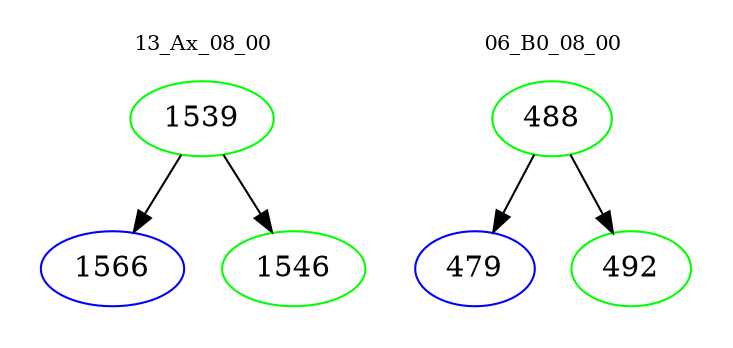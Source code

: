 digraph{
subgraph cluster_0 {
color = white
label = "13_Ax_08_00";
fontsize=10;
T0_1539 [label="1539", color="green"]
T0_1539 -> T0_1566 [color="black"]
T0_1566 [label="1566", color="blue"]
T0_1539 -> T0_1546 [color="black"]
T0_1546 [label="1546", color="green"]
}
subgraph cluster_1 {
color = white
label = "06_B0_08_00";
fontsize=10;
T1_488 [label="488", color="green"]
T1_488 -> T1_479 [color="black"]
T1_479 [label="479", color="blue"]
T1_488 -> T1_492 [color="black"]
T1_492 [label="492", color="green"]
}
}
